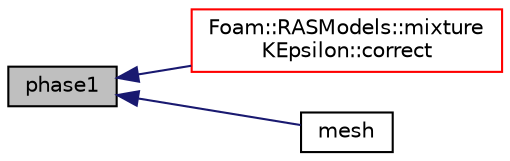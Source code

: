digraph "phase1"
{
  bgcolor="transparent";
  edge [fontname="Helvetica",fontsize="10",labelfontname="Helvetica",labelfontsize="10"];
  node [fontname="Helvetica",fontsize="10",shape=record];
  rankdir="LR";
  Node15 [label="phase1",height=0.2,width=0.4,color="black", fillcolor="grey75", style="filled", fontcolor="black"];
  Node15 -> Node16 [dir="back",color="midnightblue",fontsize="10",style="solid",fontname="Helvetica"];
  Node16 [label="Foam::RASModels::mixture\lKEpsilon::correct",height=0.2,width=0.4,color="red",URL="$a32109.html#a3ae44b28050c3aa494c1d8e18cf618c1",tooltip="Solve the turbulence equations and correct the turbulence viscosity. "];
  Node15 -> Node18 [dir="back",color="midnightblue",fontsize="10",style="solid",fontname="Helvetica"];
  Node18 [label="mesh",height=0.2,width=0.4,color="black",URL="$a33665.html#acb31d92d519d673eae6328d85d16fa52",tooltip="Return the mesh. "];
}
